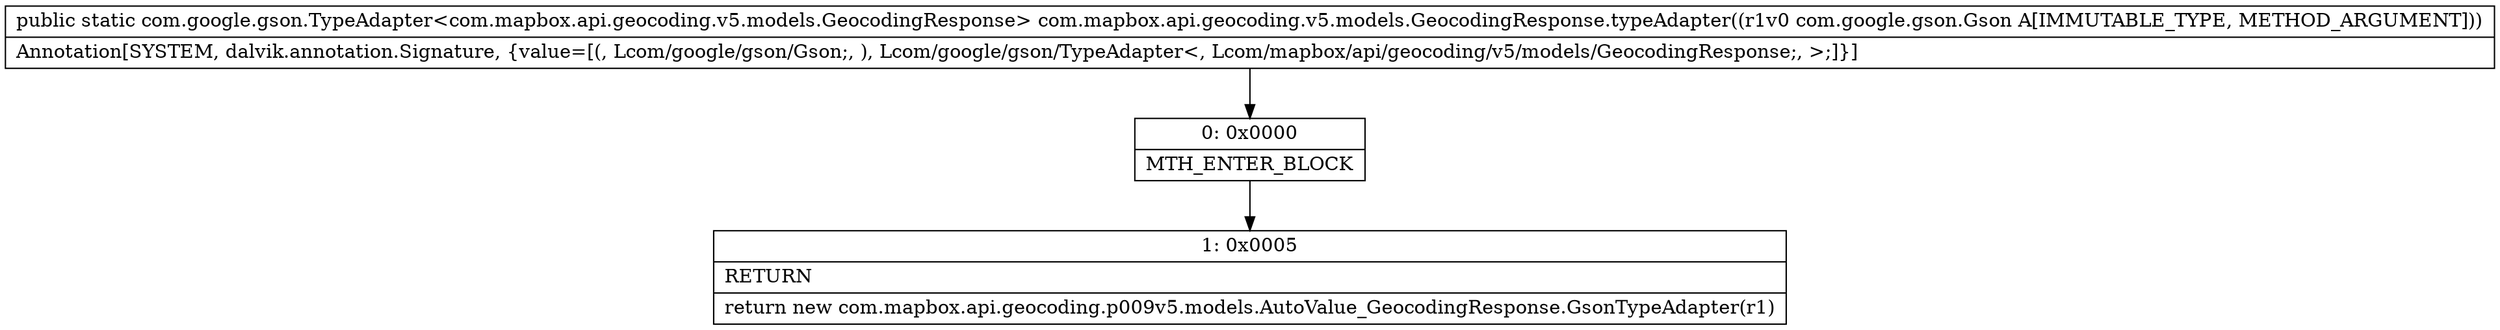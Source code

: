digraph "CFG forcom.mapbox.api.geocoding.v5.models.GeocodingResponse.typeAdapter(Lcom\/google\/gson\/Gson;)Lcom\/google\/gson\/TypeAdapter;" {
Node_0 [shape=record,label="{0\:\ 0x0000|MTH_ENTER_BLOCK\l}"];
Node_1 [shape=record,label="{1\:\ 0x0005|RETURN\l|return new com.mapbox.api.geocoding.p009v5.models.AutoValue_GeocodingResponse.GsonTypeAdapter(r1)\l}"];
MethodNode[shape=record,label="{public static com.google.gson.TypeAdapter\<com.mapbox.api.geocoding.v5.models.GeocodingResponse\> com.mapbox.api.geocoding.v5.models.GeocodingResponse.typeAdapter((r1v0 com.google.gson.Gson A[IMMUTABLE_TYPE, METHOD_ARGUMENT]))  | Annotation[SYSTEM, dalvik.annotation.Signature, \{value=[(, Lcom\/google\/gson\/Gson;, ), Lcom\/google\/gson\/TypeAdapter\<, Lcom\/mapbox\/api\/geocoding\/v5\/models\/GeocodingResponse;, \>;]\}]\l}"];
MethodNode -> Node_0;
Node_0 -> Node_1;
}

